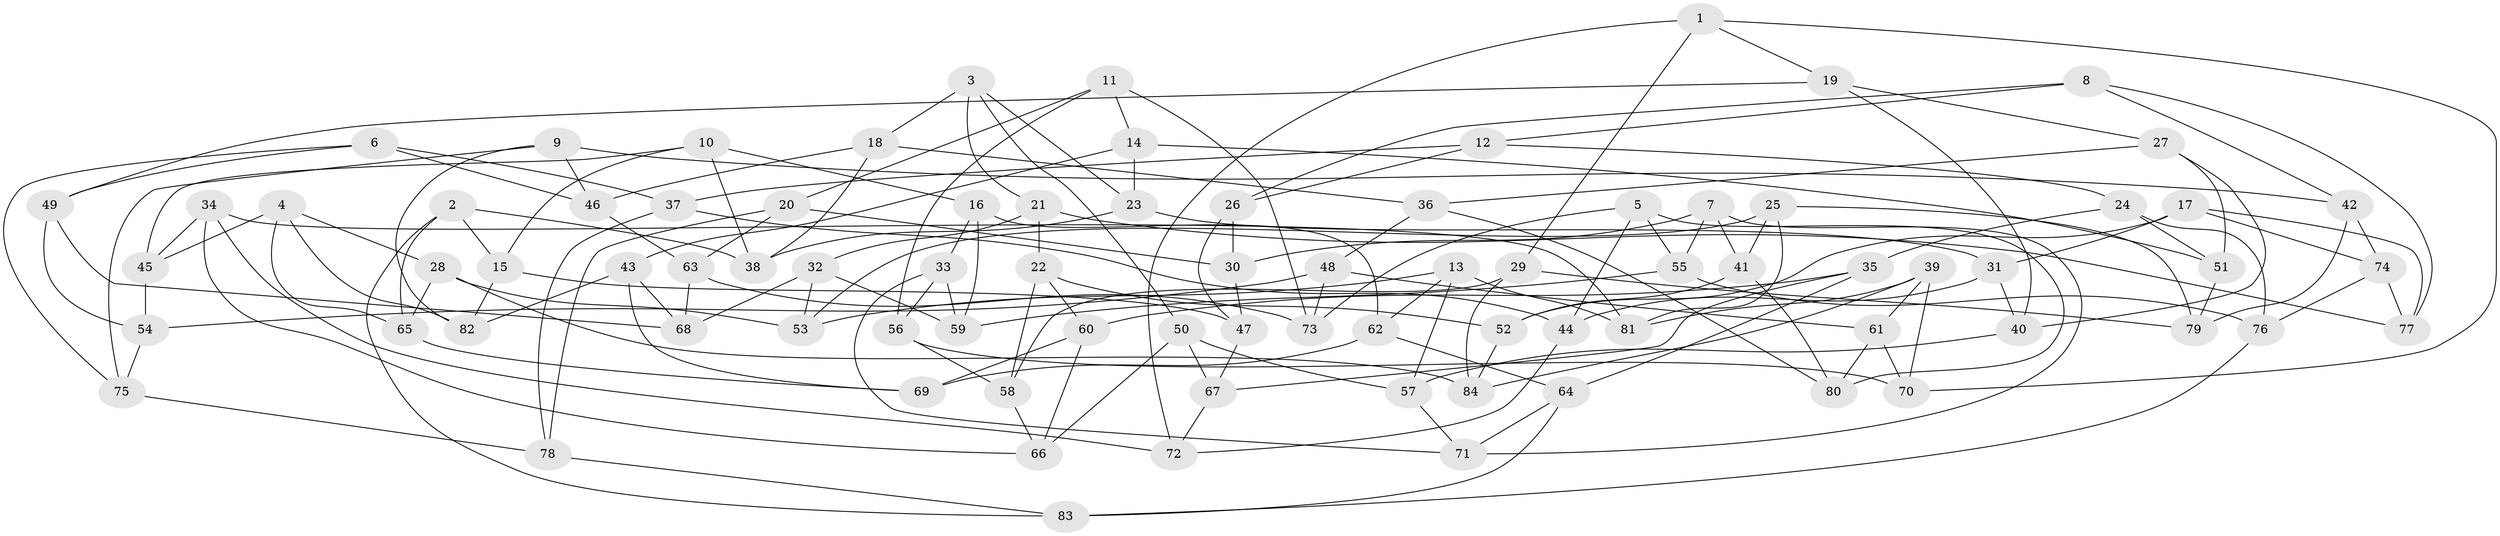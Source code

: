 // Generated by graph-tools (version 1.1) at 2025/38/03/09/25 02:38:04]
// undirected, 84 vertices, 168 edges
graph export_dot {
graph [start="1"]
  node [color=gray90,style=filled];
  1;
  2;
  3;
  4;
  5;
  6;
  7;
  8;
  9;
  10;
  11;
  12;
  13;
  14;
  15;
  16;
  17;
  18;
  19;
  20;
  21;
  22;
  23;
  24;
  25;
  26;
  27;
  28;
  29;
  30;
  31;
  32;
  33;
  34;
  35;
  36;
  37;
  38;
  39;
  40;
  41;
  42;
  43;
  44;
  45;
  46;
  47;
  48;
  49;
  50;
  51;
  52;
  53;
  54;
  55;
  56;
  57;
  58;
  59;
  60;
  61;
  62;
  63;
  64;
  65;
  66;
  67;
  68;
  69;
  70;
  71;
  72;
  73;
  74;
  75;
  76;
  77;
  78;
  79;
  80;
  81;
  82;
  83;
  84;
  1 -- 19;
  1 -- 70;
  1 -- 72;
  1 -- 29;
  2 -- 38;
  2 -- 15;
  2 -- 83;
  2 -- 65;
  3 -- 18;
  3 -- 21;
  3 -- 23;
  3 -- 50;
  4 -- 45;
  4 -- 65;
  4 -- 28;
  4 -- 82;
  5 -- 80;
  5 -- 73;
  5 -- 55;
  5 -- 44;
  6 -- 49;
  6 -- 46;
  6 -- 75;
  6 -- 37;
  7 -- 71;
  7 -- 55;
  7 -- 30;
  7 -- 41;
  8 -- 12;
  8 -- 26;
  8 -- 77;
  8 -- 42;
  9 -- 75;
  9 -- 82;
  9 -- 42;
  9 -- 46;
  10 -- 45;
  10 -- 38;
  10 -- 16;
  10 -- 15;
  11 -- 56;
  11 -- 14;
  11 -- 20;
  11 -- 73;
  12 -- 24;
  12 -- 37;
  12 -- 26;
  13 -- 62;
  13 -- 57;
  13 -- 53;
  13 -- 81;
  14 -- 43;
  14 -- 51;
  14 -- 23;
  15 -- 47;
  15 -- 82;
  16 -- 62;
  16 -- 59;
  16 -- 33;
  17 -- 31;
  17 -- 77;
  17 -- 74;
  17 -- 52;
  18 -- 36;
  18 -- 46;
  18 -- 38;
  19 -- 49;
  19 -- 27;
  19 -- 40;
  20 -- 78;
  20 -- 63;
  20 -- 30;
  21 -- 22;
  21 -- 77;
  21 -- 32;
  22 -- 60;
  22 -- 52;
  22 -- 58;
  23 -- 31;
  23 -- 38;
  24 -- 35;
  24 -- 76;
  24 -- 51;
  25 -- 53;
  25 -- 41;
  25 -- 81;
  25 -- 79;
  26 -- 30;
  26 -- 47;
  27 -- 51;
  27 -- 36;
  27 -- 40;
  28 -- 84;
  28 -- 65;
  28 -- 53;
  29 -- 79;
  29 -- 84;
  29 -- 58;
  30 -- 47;
  31 -- 44;
  31 -- 40;
  32 -- 53;
  32 -- 59;
  32 -- 68;
  33 -- 71;
  33 -- 56;
  33 -- 59;
  34 -- 66;
  34 -- 45;
  34 -- 81;
  34 -- 72;
  35 -- 60;
  35 -- 67;
  35 -- 64;
  36 -- 80;
  36 -- 48;
  37 -- 78;
  37 -- 44;
  39 -- 81;
  39 -- 70;
  39 -- 84;
  39 -- 61;
  40 -- 57;
  41 -- 80;
  41 -- 52;
  42 -- 74;
  42 -- 79;
  43 -- 69;
  43 -- 82;
  43 -- 68;
  44 -- 72;
  45 -- 54;
  46 -- 63;
  47 -- 67;
  48 -- 73;
  48 -- 61;
  48 -- 54;
  49 -- 68;
  49 -- 54;
  50 -- 67;
  50 -- 66;
  50 -- 57;
  51 -- 79;
  52 -- 84;
  54 -- 75;
  55 -- 76;
  55 -- 59;
  56 -- 70;
  56 -- 58;
  57 -- 71;
  58 -- 66;
  60 -- 66;
  60 -- 69;
  61 -- 80;
  61 -- 70;
  62 -- 64;
  62 -- 69;
  63 -- 73;
  63 -- 68;
  64 -- 83;
  64 -- 71;
  65 -- 69;
  67 -- 72;
  74 -- 77;
  74 -- 76;
  75 -- 78;
  76 -- 83;
  78 -- 83;
}

